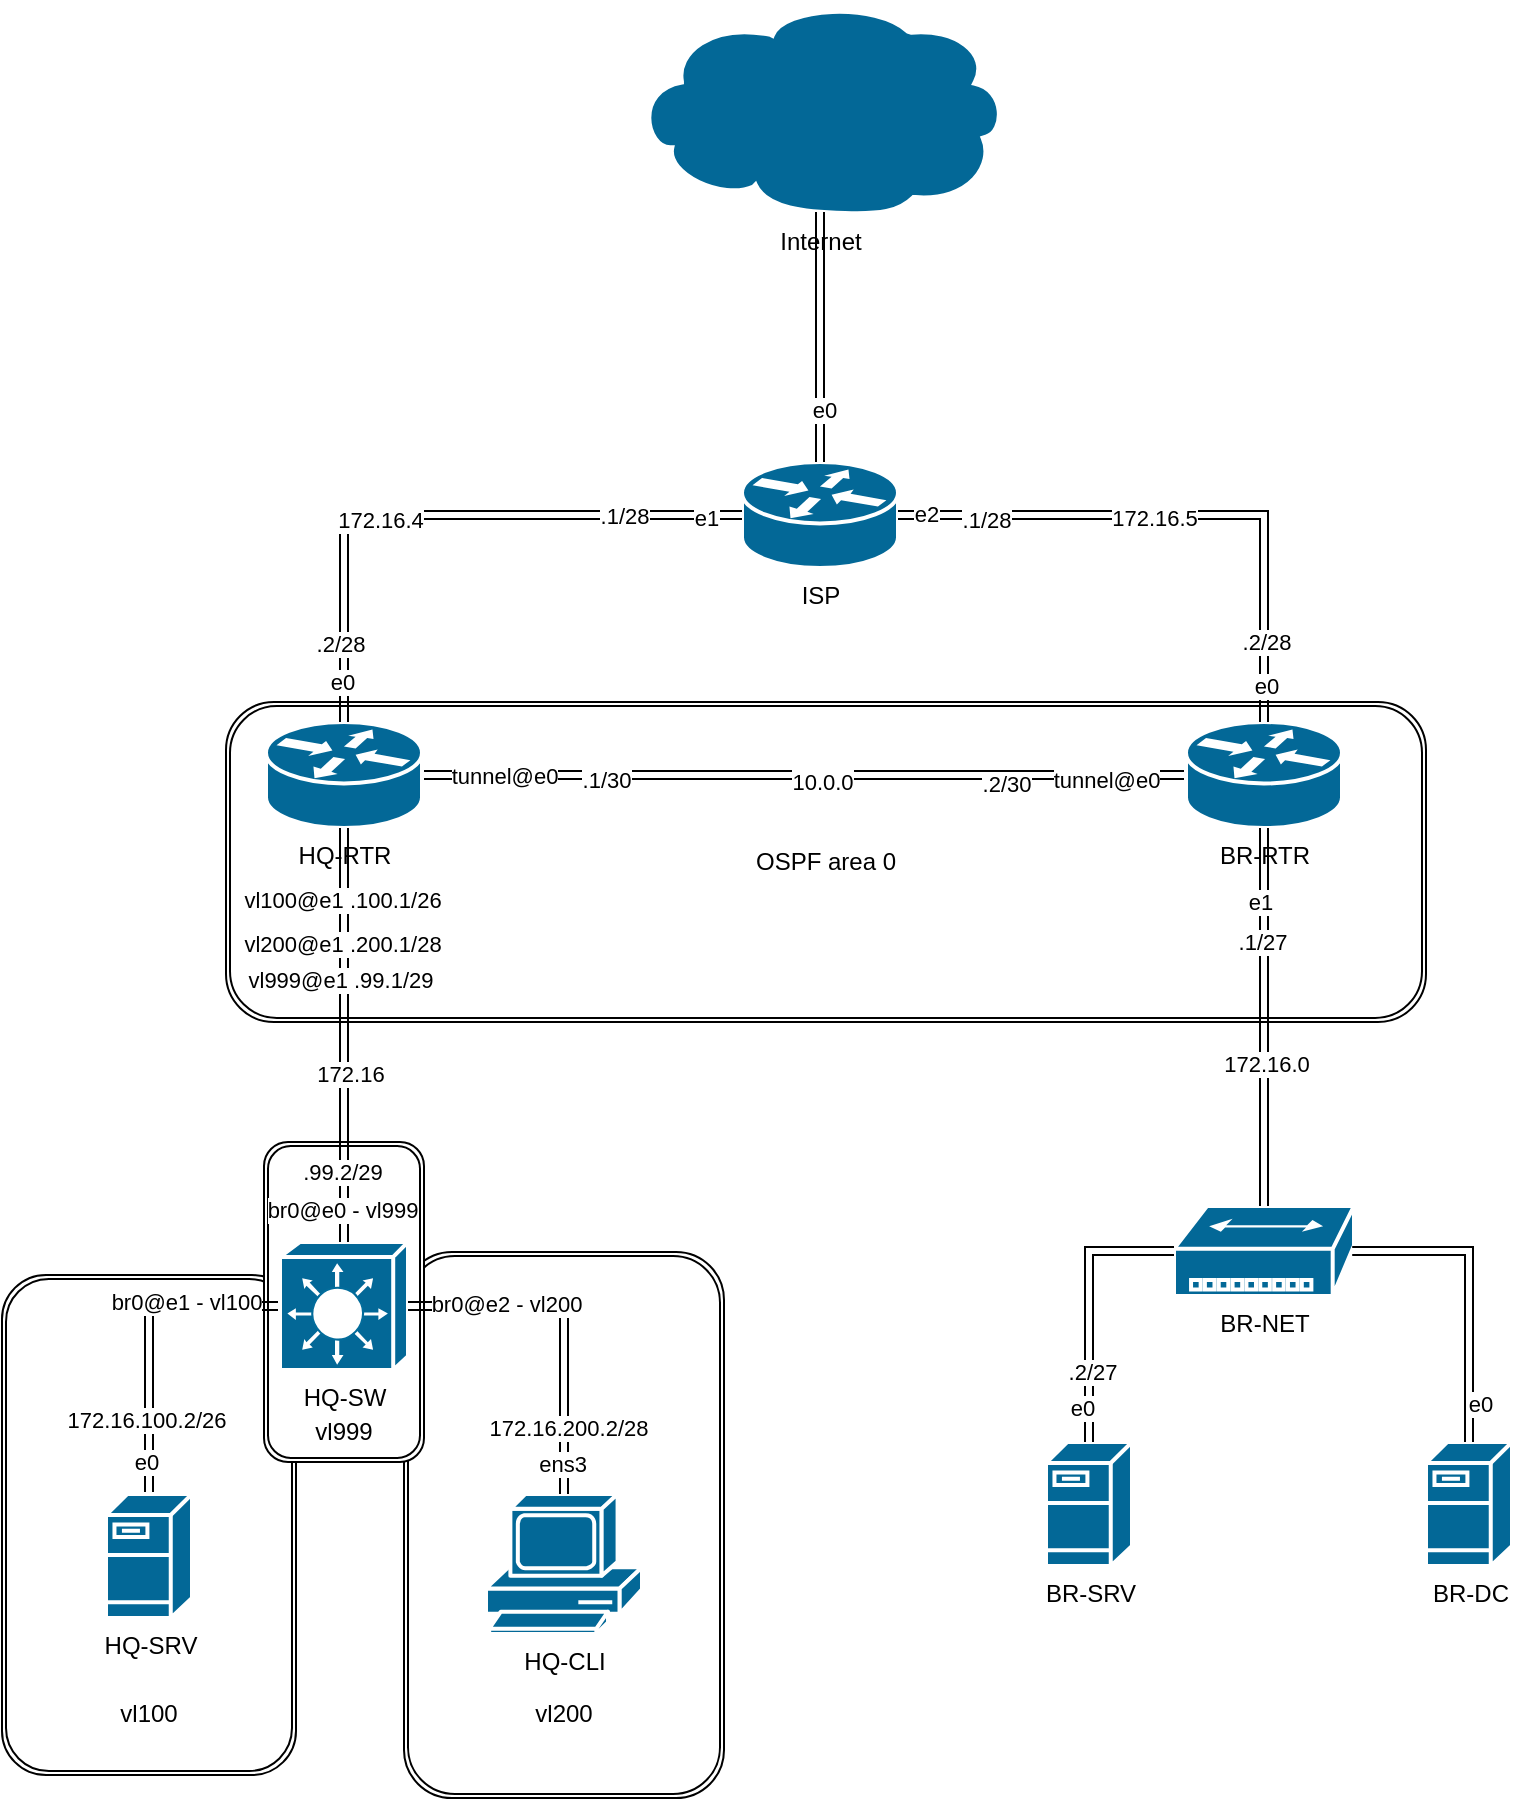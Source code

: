 <mxfile version="26.1.1">
  <diagram name="Страница — 1" id="3VLWHeWPbRD7e7SnMrHx">
    <mxGraphModel dx="2283" dy="1792" grid="1" gridSize="10" guides="1" tooltips="1" connect="1" arrows="1" fold="1" page="1" pageScale="1" pageWidth="827" pageHeight="1169" math="0" shadow="0">
      <root>
        <mxCell id="0" />
        <mxCell id="1" parent="0" />
        <mxCell id="5xzlsg1M-WxsnaYvIxU0-88" value="&lt;div&gt;&lt;br&gt;&lt;/div&gt;&lt;div&gt;&lt;br&gt;&lt;/div&gt;&lt;div&gt;&lt;br&gt;&lt;/div&gt;&lt;div&gt;&lt;br&gt;&lt;/div&gt;&lt;div&gt;&lt;br&gt;&lt;/div&gt;&lt;div&gt;&lt;br&gt;&lt;/div&gt;&lt;div&gt;&lt;br&gt;&lt;/div&gt;&lt;div&gt;&lt;br&gt;&lt;/div&gt;&lt;div&gt;&lt;br&gt;&lt;/div&gt;&lt;div&gt;&lt;br&gt;&lt;/div&gt;&lt;div&gt;&lt;br&gt;&lt;/div&gt;&lt;div&gt;&lt;br&gt;&lt;/div&gt;&lt;div&gt;&lt;br&gt;&lt;/div&gt;&lt;div&gt;vl100&lt;/div&gt;" style="shape=ext;double=1;rounded=1;whiteSpace=wrap;html=1;fillColor=light-dark(#FFFFFF,#333300);" vertex="1" parent="1">
          <mxGeometry x="-42" y="596.5" width="147" height="250" as="geometry" />
        </mxCell>
        <mxCell id="5xzlsg1M-WxsnaYvIxU0-85" value="&lt;div&gt;&lt;br&gt;&lt;/div&gt;&lt;div&gt;&lt;br&gt;&lt;/div&gt;&lt;div&gt;&lt;br&gt;&lt;/div&gt;&lt;div&gt;&lt;br&gt;&lt;/div&gt;&lt;div&gt;&lt;br&gt;&lt;/div&gt;&lt;div&gt;&lt;br&gt;&lt;/div&gt;&lt;div&gt;&lt;br&gt;&lt;/div&gt;&lt;div&gt;&lt;br&gt;&lt;/div&gt;&lt;div&gt;&lt;br&gt;&lt;/div&gt;&lt;div&gt;&lt;br&gt;&lt;/div&gt;&lt;div&gt;&lt;br&gt;&lt;/div&gt;&lt;div&gt;&lt;br&gt;&lt;/div&gt;&lt;div&gt;&lt;br&gt;&lt;/div&gt;&lt;div&gt;vl200&lt;/div&gt;" style="shape=ext;double=1;rounded=1;whiteSpace=wrap;html=1;fillColor=light-dark(#FFFFFF,#003300);" vertex="1" parent="1">
          <mxGeometry x="159" y="585" width="160" height="273" as="geometry" />
        </mxCell>
        <mxCell id="5xzlsg1M-WxsnaYvIxU0-76" value="OSPF area 0" style="shape=ext;double=1;rounded=1;whiteSpace=wrap;html=1;fillColor=light-dark(#FFFFFF,#330066);" vertex="1" parent="1">
          <mxGeometry x="70" y="310" width="600" height="160" as="geometry" />
        </mxCell>
        <mxCell id="5xzlsg1M-WxsnaYvIxU0-86" value="&lt;div&gt;&lt;br&gt;&lt;/div&gt;&lt;div&gt;&lt;br&gt;&lt;/div&gt;&lt;div&gt;&lt;br&gt;&lt;/div&gt;&lt;div&gt;&lt;br&gt;&lt;/div&gt;&lt;div&gt;&lt;br&gt;&lt;/div&gt;&lt;div&gt;&lt;br&gt;&lt;/div&gt;&lt;div&gt;&lt;br&gt;&lt;/div&gt;&lt;div&gt;&lt;br&gt;&lt;/div&gt;&lt;div&gt;&lt;br&gt;&lt;/div&gt;&lt;div&gt;vl999&lt;/div&gt;" style="shape=ext;double=1;rounded=1;whiteSpace=wrap;html=1;fillColor=light-dark(#FFFFFF,#330000);" vertex="1" parent="1">
          <mxGeometry x="89" y="530" width="80" height="160" as="geometry" />
        </mxCell>
        <mxCell id="5xzlsg1M-WxsnaYvIxU0-4" value="ISP" style="shape=mxgraph.cisco.routers.router;sketch=0;html=1;pointerEvents=1;dashed=0;fillColor=#036897;strokeColor=#ffffff;strokeWidth=2;verticalLabelPosition=bottom;verticalAlign=top;align=center;outlineConnect=0;" vertex="1" parent="1">
          <mxGeometry x="328" y="190" width="78" height="53" as="geometry" />
        </mxCell>
        <mxCell id="5xzlsg1M-WxsnaYvIxU0-5" value="Internet" style="shape=mxgraph.cisco.storage.cloud;sketch=0;html=1;pointerEvents=1;dashed=0;fillColor=#036897;strokeColor=#ffffff;strokeWidth=2;verticalLabelPosition=bottom;verticalAlign=top;align=center;outlineConnect=0;" vertex="1" parent="1">
          <mxGeometry x="274" y="-40" width="186" height="106" as="geometry" />
        </mxCell>
        <mxCell id="5xzlsg1M-WxsnaYvIxU0-49" style="edgeStyle=orthogonalEdgeStyle;shape=link;rounded=0;orthogonalLoop=1;jettySize=auto;html=1;exitX=1;exitY=0.5;exitDx=0;exitDy=0;exitPerimeter=0;entryX=0;entryY=0.5;entryDx=0;entryDy=0;entryPerimeter=0;" edge="1" parent="1" source="5xzlsg1M-WxsnaYvIxU0-6" target="5xzlsg1M-WxsnaYvIxU0-7">
          <mxGeometry relative="1" as="geometry">
            <mxPoint x="430" y="340" as="targetPoint" />
          </mxGeometry>
        </mxCell>
        <mxCell id="5xzlsg1M-WxsnaYvIxU0-54" value="tunnel@e0" style="edgeLabel;html=1;align=center;verticalAlign=middle;resizable=0;points=[];" vertex="1" connectable="0" parent="5xzlsg1M-WxsnaYvIxU0-49">
          <mxGeometry x="-0.868" y="-3" relative="1" as="geometry">
            <mxPoint x="16" y="-3" as="offset" />
          </mxGeometry>
        </mxCell>
        <mxCell id="5xzlsg1M-WxsnaYvIxU0-55" value="10.0.0" style="edgeLabel;html=1;align=center;verticalAlign=middle;resizable=0;points=[];" vertex="1" connectable="0" parent="5xzlsg1M-WxsnaYvIxU0-49">
          <mxGeometry x="0.071" y="-3" relative="1" as="geometry">
            <mxPoint x="-5" as="offset" />
          </mxGeometry>
        </mxCell>
        <mxCell id="5xzlsg1M-WxsnaYvIxU0-56" value=".1/30" style="edgeLabel;html=1;align=center;verticalAlign=middle;resizable=0;points=[];" vertex="1" connectable="0" parent="5xzlsg1M-WxsnaYvIxU0-49">
          <mxGeometry x="-0.582" y="-2" relative="1" as="geometry">
            <mxPoint x="12" as="offset" />
          </mxGeometry>
        </mxCell>
        <mxCell id="5xzlsg1M-WxsnaYvIxU0-70" value=".2/30" style="edgeLabel;html=1;align=center;verticalAlign=middle;resizable=0;points=[];" vertex="1" connectable="0" parent="5xzlsg1M-WxsnaYvIxU0-49">
          <mxGeometry x="0.88" y="1" relative="1" as="geometry">
            <mxPoint x="-67" y="5" as="offset" />
          </mxGeometry>
        </mxCell>
        <mxCell id="5xzlsg1M-WxsnaYvIxU0-71" value="tunnel@e0" style="edgeLabel;html=1;align=center;verticalAlign=middle;resizable=0;points=[];" vertex="1" connectable="0" parent="5xzlsg1M-WxsnaYvIxU0-49">
          <mxGeometry x="0.84" y="-2" relative="1" as="geometry">
            <mxPoint x="-10" as="offset" />
          </mxGeometry>
        </mxCell>
        <mxCell id="5xzlsg1M-WxsnaYvIxU0-6" value="HQ-RTR" style="shape=mxgraph.cisco.routers.router;sketch=0;html=1;pointerEvents=1;dashed=0;fillColor=#036897;strokeColor=#ffffff;strokeWidth=2;verticalLabelPosition=bottom;verticalAlign=top;align=center;outlineConnect=0;" vertex="1" parent="1">
          <mxGeometry x="90" y="320" width="78" height="53" as="geometry" />
        </mxCell>
        <mxCell id="5xzlsg1M-WxsnaYvIxU0-7" value="BR-RTR" style="shape=mxgraph.cisco.routers.router;sketch=0;html=1;pointerEvents=1;dashed=0;fillColor=#036897;strokeColor=#ffffff;strokeWidth=2;verticalLabelPosition=bottom;verticalAlign=top;align=center;outlineConnect=0;" vertex="1" parent="1">
          <mxGeometry x="550" y="320" width="78" height="53" as="geometry" />
        </mxCell>
        <mxCell id="5xzlsg1M-WxsnaYvIxU0-9" value="&lt;div&gt;BR-NET&lt;/div&gt;" style="shape=mxgraph.cisco.hubs_and_gateways.small_hub;sketch=0;html=1;pointerEvents=1;dashed=0;fillColor=#036897;strokeColor=#ffffff;strokeWidth=2;verticalLabelPosition=bottom;verticalAlign=top;align=center;outlineConnect=0;" vertex="1" parent="1">
          <mxGeometry x="544" y="562" width="90" height="45" as="geometry" />
        </mxCell>
        <mxCell id="5xzlsg1M-WxsnaYvIxU0-29" style="edgeStyle=orthogonalEdgeStyle;rounded=0;orthogonalLoop=1;jettySize=auto;html=1;exitX=0;exitY=0.5;exitDx=0;exitDy=0;exitPerimeter=0;shape=link;" edge="1" parent="1" source="5xzlsg1M-WxsnaYvIxU0-10" target="5xzlsg1M-WxsnaYvIxU0-11">
          <mxGeometry relative="1" as="geometry" />
        </mxCell>
        <mxCell id="5xzlsg1M-WxsnaYvIxU0-40" value="e0" style="edgeLabel;html=1;align=center;verticalAlign=middle;resizable=0;points=[];" vertex="1" connectable="0" parent="5xzlsg1M-WxsnaYvIxU0-29">
          <mxGeometry x="0.746" y="-2" relative="1" as="geometry">
            <mxPoint y="4" as="offset" />
          </mxGeometry>
        </mxCell>
        <mxCell id="5xzlsg1M-WxsnaYvIxU0-65" value="br0@e1 - vl100" style="edgeLabel;html=1;align=center;verticalAlign=middle;resizable=0;points=[];" vertex="1" connectable="0" parent="5xzlsg1M-WxsnaYvIxU0-29">
          <mxGeometry x="-0.859" y="2" relative="1" as="geometry">
            <mxPoint x="-36" y="-4" as="offset" />
          </mxGeometry>
        </mxCell>
        <mxCell id="5xzlsg1M-WxsnaYvIxU0-67" value="172.16.100.2/26" style="edgeLabel;html=1;align=center;verticalAlign=middle;resizable=0;points=[];" vertex="1" connectable="0" parent="5xzlsg1M-WxsnaYvIxU0-29">
          <mxGeometry x="0.537" y="-2" relative="1" as="geometry">
            <mxPoint as="offset" />
          </mxGeometry>
        </mxCell>
        <mxCell id="5xzlsg1M-WxsnaYvIxU0-10" value="HQ-SW" style="shape=mxgraph.cisco.switches.layer_3_switch;sketch=0;html=1;pointerEvents=1;dashed=0;fillColor=#036897;strokeColor=#ffffff;strokeWidth=2;verticalLabelPosition=bottom;verticalAlign=top;align=center;outlineConnect=0;" vertex="1" parent="1">
          <mxGeometry x="97" y="580" width="64" height="64" as="geometry" />
        </mxCell>
        <mxCell id="5xzlsg1M-WxsnaYvIxU0-11" value="HQ-SRV" style="shape=mxgraph.cisco.servers.fileserver;sketch=0;html=1;pointerEvents=1;dashed=0;fillColor=#036897;strokeColor=#ffffff;strokeWidth=2;verticalLabelPosition=bottom;verticalAlign=top;align=center;outlineConnect=0;" vertex="1" parent="1">
          <mxGeometry x="10" y="706" width="43" height="62" as="geometry" />
        </mxCell>
        <mxCell id="5xzlsg1M-WxsnaYvIxU0-12" value="HQ-CLI" style="shape=mxgraph.cisco.computers_and_peripherals.pc;sketch=0;html=1;pointerEvents=1;dashed=0;fillColor=#036897;strokeColor=#ffffff;strokeWidth=2;verticalLabelPosition=bottom;verticalAlign=top;align=center;outlineConnect=0;" vertex="1" parent="1">
          <mxGeometry x="200" y="706" width="78" height="70" as="geometry" />
        </mxCell>
        <mxCell id="5xzlsg1M-WxsnaYvIxU0-13" value="BR-SRV" style="shape=mxgraph.cisco.servers.fileserver;sketch=0;html=1;pointerEvents=1;dashed=0;fillColor=#036897;strokeColor=#ffffff;strokeWidth=2;verticalLabelPosition=bottom;verticalAlign=top;align=center;outlineConnect=0;" vertex="1" parent="1">
          <mxGeometry x="480" y="680" width="43" height="62" as="geometry" />
        </mxCell>
        <mxCell id="5xzlsg1M-WxsnaYvIxU0-14" value="BR-DC" style="shape=mxgraph.cisco.servers.fileserver;sketch=0;html=1;pointerEvents=1;dashed=0;fillColor=#036897;strokeColor=#ffffff;strokeWidth=2;verticalLabelPosition=bottom;verticalAlign=top;align=center;outlineConnect=0;" vertex="1" parent="1">
          <mxGeometry x="670" y="680" width="43" height="62" as="geometry" />
        </mxCell>
        <mxCell id="5xzlsg1M-WxsnaYvIxU0-18" style="edgeStyle=orthogonalEdgeStyle;rounded=0;orthogonalLoop=1;jettySize=auto;html=1;exitX=0.5;exitY=0;exitDx=0;exitDy=0;exitPerimeter=0;entryX=0.5;entryY=0.99;entryDx=0;entryDy=0;entryPerimeter=0;shape=link;" edge="1" parent="1" source="5xzlsg1M-WxsnaYvIxU0-4" target="5xzlsg1M-WxsnaYvIxU0-5">
          <mxGeometry relative="1" as="geometry" />
        </mxCell>
        <mxCell id="5xzlsg1M-WxsnaYvIxU0-30" value="e0" style="edgeLabel;html=1;align=center;verticalAlign=middle;resizable=0;points=[];" vertex="1" connectable="0" parent="5xzlsg1M-WxsnaYvIxU0-18">
          <mxGeometry x="-0.577" y="-2" relative="1" as="geometry">
            <mxPoint as="offset" />
          </mxGeometry>
        </mxCell>
        <mxCell id="5xzlsg1M-WxsnaYvIxU0-19" style="edgeStyle=orthogonalEdgeStyle;rounded=0;orthogonalLoop=1;jettySize=auto;html=1;exitX=1;exitY=0.5;exitDx=0;exitDy=0;exitPerimeter=0;entryX=0.5;entryY=0;entryDx=0;entryDy=0;entryPerimeter=0;shape=link;" edge="1" parent="1" source="5xzlsg1M-WxsnaYvIxU0-4" target="5xzlsg1M-WxsnaYvIxU0-7">
          <mxGeometry relative="1" as="geometry" />
        </mxCell>
        <mxCell id="5xzlsg1M-WxsnaYvIxU0-31" value="e2" style="edgeLabel;html=1;align=center;verticalAlign=middle;resizable=0;points=[];" vertex="1" connectable="0" parent="5xzlsg1M-WxsnaYvIxU0-19">
          <mxGeometry x="-0.789" y="1" relative="1" as="geometry">
            <mxPoint x="-16" as="offset" />
          </mxGeometry>
        </mxCell>
        <mxCell id="5xzlsg1M-WxsnaYvIxU0-41" value="e0" style="edgeLabel;html=1;align=center;verticalAlign=middle;resizable=0;points=[];" vertex="1" connectable="0" parent="5xzlsg1M-WxsnaYvIxU0-19">
          <mxGeometry x="0.871" y="1" relative="1" as="geometry">
            <mxPoint as="offset" />
          </mxGeometry>
        </mxCell>
        <mxCell id="5xzlsg1M-WxsnaYvIxU0-51" value="172.16.5" style="edgeLabel;html=1;align=center;verticalAlign=middle;resizable=0;points=[];" vertex="1" connectable="0" parent="5xzlsg1M-WxsnaYvIxU0-19">
          <mxGeometry x="-0.107" y="-1" relative="1" as="geometry">
            <mxPoint as="offset" />
          </mxGeometry>
        </mxCell>
        <mxCell id="5xzlsg1M-WxsnaYvIxU0-52" value=".1/28" style="edgeLabel;html=1;align=center;verticalAlign=middle;resizable=0;points=[];" vertex="1" connectable="0" parent="5xzlsg1M-WxsnaYvIxU0-19">
          <mxGeometry x="-0.795" y="-2" relative="1" as="geometry">
            <mxPoint x="14" as="offset" />
          </mxGeometry>
        </mxCell>
        <mxCell id="5xzlsg1M-WxsnaYvIxU0-53" value=".2/28" style="edgeLabel;html=1;align=center;verticalAlign=middle;resizable=0;points=[];" vertex="1" connectable="0" parent="5xzlsg1M-WxsnaYvIxU0-19">
          <mxGeometry x="0.717" y="1" relative="1" as="geometry">
            <mxPoint as="offset" />
          </mxGeometry>
        </mxCell>
        <mxCell id="5xzlsg1M-WxsnaYvIxU0-20" style="edgeStyle=orthogonalEdgeStyle;rounded=0;orthogonalLoop=1;jettySize=auto;html=1;exitX=0;exitY=0.5;exitDx=0;exitDy=0;exitPerimeter=0;entryX=0.5;entryY=0;entryDx=0;entryDy=0;entryPerimeter=0;shape=link;" edge="1" parent="1" source="5xzlsg1M-WxsnaYvIxU0-4" target="5xzlsg1M-WxsnaYvIxU0-6">
          <mxGeometry relative="1" as="geometry" />
        </mxCell>
        <mxCell id="5xzlsg1M-WxsnaYvIxU0-32" value="e1" style="edgeLabel;html=1;align=center;verticalAlign=middle;resizable=0;points=[];" vertex="1" connectable="0" parent="5xzlsg1M-WxsnaYvIxU0-20">
          <mxGeometry x="-0.69" y="1" relative="1" as="geometry">
            <mxPoint x="29" as="offset" />
          </mxGeometry>
        </mxCell>
        <mxCell id="5xzlsg1M-WxsnaYvIxU0-34" value="e0" style="edgeLabel;html=1;align=center;verticalAlign=middle;resizable=0;points=[];" vertex="1" connectable="0" parent="5xzlsg1M-WxsnaYvIxU0-20">
          <mxGeometry x="0.864" y="-1" relative="1" as="geometry">
            <mxPoint as="offset" />
          </mxGeometry>
        </mxCell>
        <mxCell id="5xzlsg1M-WxsnaYvIxU0-46" value="172.16.4" style="edgeLabel;html=1;align=center;verticalAlign=middle;resizable=0;points=[];" vertex="1" connectable="0" parent="5xzlsg1M-WxsnaYvIxU0-20">
          <mxGeometry x="0.201" y="2" relative="1" as="geometry">
            <mxPoint as="offset" />
          </mxGeometry>
        </mxCell>
        <mxCell id="5xzlsg1M-WxsnaYvIxU0-47" value=".1/28" style="edgeLabel;html=1;align=center;verticalAlign=middle;resizable=0;points=[];" vertex="1" connectable="0" parent="5xzlsg1M-WxsnaYvIxU0-20">
          <mxGeometry x="-0.607" relative="1" as="geometry">
            <mxPoint as="offset" />
          </mxGeometry>
        </mxCell>
        <mxCell id="5xzlsg1M-WxsnaYvIxU0-48" value=".2/28" style="edgeLabel;html=1;align=center;verticalAlign=middle;resizable=0;points=[];" vertex="1" connectable="0" parent="5xzlsg1M-WxsnaYvIxU0-20">
          <mxGeometry x="0.741" y="-2" relative="1" as="geometry">
            <mxPoint as="offset" />
          </mxGeometry>
        </mxCell>
        <mxCell id="5xzlsg1M-WxsnaYvIxU0-21" style="edgeStyle=orthogonalEdgeStyle;rounded=0;orthogonalLoop=1;jettySize=auto;html=1;exitX=0.5;exitY=1;exitDx=0;exitDy=0;exitPerimeter=0;entryX=0.5;entryY=0;entryDx=0;entryDy=0;entryPerimeter=0;shape=link;" edge="1" parent="1" source="5xzlsg1M-WxsnaYvIxU0-7" target="5xzlsg1M-WxsnaYvIxU0-9">
          <mxGeometry relative="1" as="geometry" />
        </mxCell>
        <mxCell id="5xzlsg1M-WxsnaYvIxU0-42" value="e1" style="edgeLabel;html=1;align=center;verticalAlign=middle;resizable=0;points=[];" vertex="1" connectable="0" parent="5xzlsg1M-WxsnaYvIxU0-21">
          <mxGeometry x="-0.454" y="-2" relative="1" as="geometry">
            <mxPoint y="-15" as="offset" />
          </mxGeometry>
        </mxCell>
        <mxCell id="5xzlsg1M-WxsnaYvIxU0-72" value=".1/27" style="edgeLabel;html=1;align=center;verticalAlign=middle;resizable=0;points=[];" vertex="1" connectable="0" parent="5xzlsg1M-WxsnaYvIxU0-21">
          <mxGeometry x="-0.194" y="-1" relative="1" as="geometry">
            <mxPoint y="-19" as="offset" />
          </mxGeometry>
        </mxCell>
        <mxCell id="5xzlsg1M-WxsnaYvIxU0-73" value="172.16.0" style="edgeLabel;html=1;align=center;verticalAlign=middle;resizable=0;points=[];" vertex="1" connectable="0" parent="5xzlsg1M-WxsnaYvIxU0-21">
          <mxGeometry x="0.548" relative="1" as="geometry">
            <mxPoint x="1" y="-29" as="offset" />
          </mxGeometry>
        </mxCell>
        <mxCell id="5xzlsg1M-WxsnaYvIxU0-22" style="edgeStyle=orthogonalEdgeStyle;rounded=0;orthogonalLoop=1;jettySize=auto;html=1;exitX=0.5;exitY=1;exitDx=0;exitDy=0;exitPerimeter=0;entryX=0.5;entryY=0;entryDx=0;entryDy=0;entryPerimeter=0;shape=link;" edge="1" parent="1" source="5xzlsg1M-WxsnaYvIxU0-6" target="5xzlsg1M-WxsnaYvIxU0-10">
          <mxGeometry relative="1" as="geometry" />
        </mxCell>
        <mxCell id="5xzlsg1M-WxsnaYvIxU0-58" value="vl100@e1 .100.1/26" style="edgeLabel;html=1;align=center;verticalAlign=middle;resizable=0;points=[];" vertex="1" connectable="0" parent="5xzlsg1M-WxsnaYvIxU0-22">
          <mxGeometry x="-0.658" y="-1" relative="1" as="geometry">
            <mxPoint as="offset" />
          </mxGeometry>
        </mxCell>
        <mxCell id="5xzlsg1M-WxsnaYvIxU0-59" value="vl200@e1 .200.1/28" style="edgeLabel;html=1;align=center;verticalAlign=middle;resizable=0;points=[];" vertex="1" connectable="0" parent="5xzlsg1M-WxsnaYvIxU0-22">
          <mxGeometry x="-0.445" y="-1" relative="1" as="geometry">
            <mxPoint as="offset" />
          </mxGeometry>
        </mxCell>
        <mxCell id="5xzlsg1M-WxsnaYvIxU0-60" value="vl999@e1 .99.1/29" style="edgeLabel;html=1;align=center;verticalAlign=middle;resizable=0;points=[];" vertex="1" connectable="0" parent="5xzlsg1M-WxsnaYvIxU0-22">
          <mxGeometry x="-0.271" y="-2" relative="1" as="geometry">
            <mxPoint as="offset" />
          </mxGeometry>
        </mxCell>
        <mxCell id="5xzlsg1M-WxsnaYvIxU0-62" value="br0@e0 - vl999" style="edgeLabel;html=1;align=center;verticalAlign=middle;resizable=0;points=[];" vertex="1" connectable="0" parent="5xzlsg1M-WxsnaYvIxU0-22">
          <mxGeometry x="0.841" y="-1" relative="1" as="geometry">
            <mxPoint as="offset" />
          </mxGeometry>
        </mxCell>
        <mxCell id="5xzlsg1M-WxsnaYvIxU0-63" value=".99.2/29" style="edgeLabel;html=1;align=center;verticalAlign=middle;resizable=0;points=[];" vertex="1" connectable="0" parent="5xzlsg1M-WxsnaYvIxU0-22">
          <mxGeometry x="0.661" y="-1" relative="1" as="geometry">
            <mxPoint as="offset" />
          </mxGeometry>
        </mxCell>
        <mxCell id="5xzlsg1M-WxsnaYvIxU0-64" value="172.16" style="edgeLabel;html=1;align=center;verticalAlign=middle;resizable=0;points=[];" vertex="1" connectable="0" parent="5xzlsg1M-WxsnaYvIxU0-22">
          <mxGeometry x="0.182" y="3" relative="1" as="geometry">
            <mxPoint as="offset" />
          </mxGeometry>
        </mxCell>
        <mxCell id="5xzlsg1M-WxsnaYvIxU0-25" style="edgeStyle=orthogonalEdgeStyle;rounded=0;orthogonalLoop=1;jettySize=auto;html=1;exitX=0.99;exitY=0.5;exitDx=0;exitDy=0;exitPerimeter=0;entryX=0.5;entryY=0;entryDx=0;entryDy=0;entryPerimeter=0;shape=link;" edge="1" parent="1" source="5xzlsg1M-WxsnaYvIxU0-9" target="5xzlsg1M-WxsnaYvIxU0-14">
          <mxGeometry relative="1" as="geometry" />
        </mxCell>
        <mxCell id="5xzlsg1M-WxsnaYvIxU0-44" value="e0" style="edgeLabel;html=1;align=center;verticalAlign=middle;resizable=0;points=[];" vertex="1" connectable="0" parent="5xzlsg1M-WxsnaYvIxU0-25">
          <mxGeometry x="0.747" y="5" relative="1" as="geometry">
            <mxPoint as="offset" />
          </mxGeometry>
        </mxCell>
        <mxCell id="5xzlsg1M-WxsnaYvIxU0-27" style="edgeStyle=orthogonalEdgeStyle;rounded=0;orthogonalLoop=1;jettySize=auto;html=1;exitX=0;exitY=0.5;exitDx=0;exitDy=0;exitPerimeter=0;entryX=0.5;entryY=0;entryDx=0;entryDy=0;entryPerimeter=0;shape=link;" edge="1" parent="1" source="5xzlsg1M-WxsnaYvIxU0-9" target="5xzlsg1M-WxsnaYvIxU0-13">
          <mxGeometry relative="1" as="geometry" />
        </mxCell>
        <mxCell id="5xzlsg1M-WxsnaYvIxU0-43" value="e0" style="edgeLabel;html=1;align=center;verticalAlign=middle;resizable=0;points=[];" vertex="1" connectable="0" parent="5xzlsg1M-WxsnaYvIxU0-27">
          <mxGeometry x="0.746" y="-4" relative="1" as="geometry">
            <mxPoint as="offset" />
          </mxGeometry>
        </mxCell>
        <mxCell id="5xzlsg1M-WxsnaYvIxU0-74" value=".2/27" style="edgeLabel;html=1;align=center;verticalAlign=middle;resizable=0;points=[];" vertex="1" connectable="0" parent="5xzlsg1M-WxsnaYvIxU0-27">
          <mxGeometry x="0.486" y="1" relative="1" as="geometry">
            <mxPoint as="offset" />
          </mxGeometry>
        </mxCell>
        <mxCell id="5xzlsg1M-WxsnaYvIxU0-28" style="edgeStyle=orthogonalEdgeStyle;rounded=0;orthogonalLoop=1;jettySize=auto;html=1;exitX=1;exitY=0.5;exitDx=0;exitDy=0;exitPerimeter=0;entryX=0.5;entryY=0;entryDx=0;entryDy=0;entryPerimeter=0;shape=link;" edge="1" parent="1" source="5xzlsg1M-WxsnaYvIxU0-10" target="5xzlsg1M-WxsnaYvIxU0-12">
          <mxGeometry relative="1" as="geometry" />
        </mxCell>
        <mxCell id="5xzlsg1M-WxsnaYvIxU0-66" value="br0@e2 - vl200" style="edgeLabel;html=1;align=center;verticalAlign=middle;resizable=0;points=[];" vertex="1" connectable="0" parent="5xzlsg1M-WxsnaYvIxU0-28">
          <mxGeometry x="-0.745" y="1" relative="1" as="geometry">
            <mxPoint x="27" as="offset" />
          </mxGeometry>
        </mxCell>
        <mxCell id="5xzlsg1M-WxsnaYvIxU0-68" value="172.16.200.2/28" style="edgeLabel;html=1;align=center;verticalAlign=middle;resizable=0;points=[];" vertex="1" connectable="0" parent="5xzlsg1M-WxsnaYvIxU0-28">
          <mxGeometry x="0.619" y="2" relative="1" as="geometry">
            <mxPoint as="offset" />
          </mxGeometry>
        </mxCell>
        <mxCell id="5xzlsg1M-WxsnaYvIxU0-69" value="ens3" style="edgeLabel;html=1;align=center;verticalAlign=middle;resizable=0;points=[];" vertex="1" connectable="0" parent="5xzlsg1M-WxsnaYvIxU0-28">
          <mxGeometry x="0.82" y="-1" relative="1" as="geometry">
            <mxPoint as="offset" />
          </mxGeometry>
        </mxCell>
      </root>
    </mxGraphModel>
  </diagram>
</mxfile>
